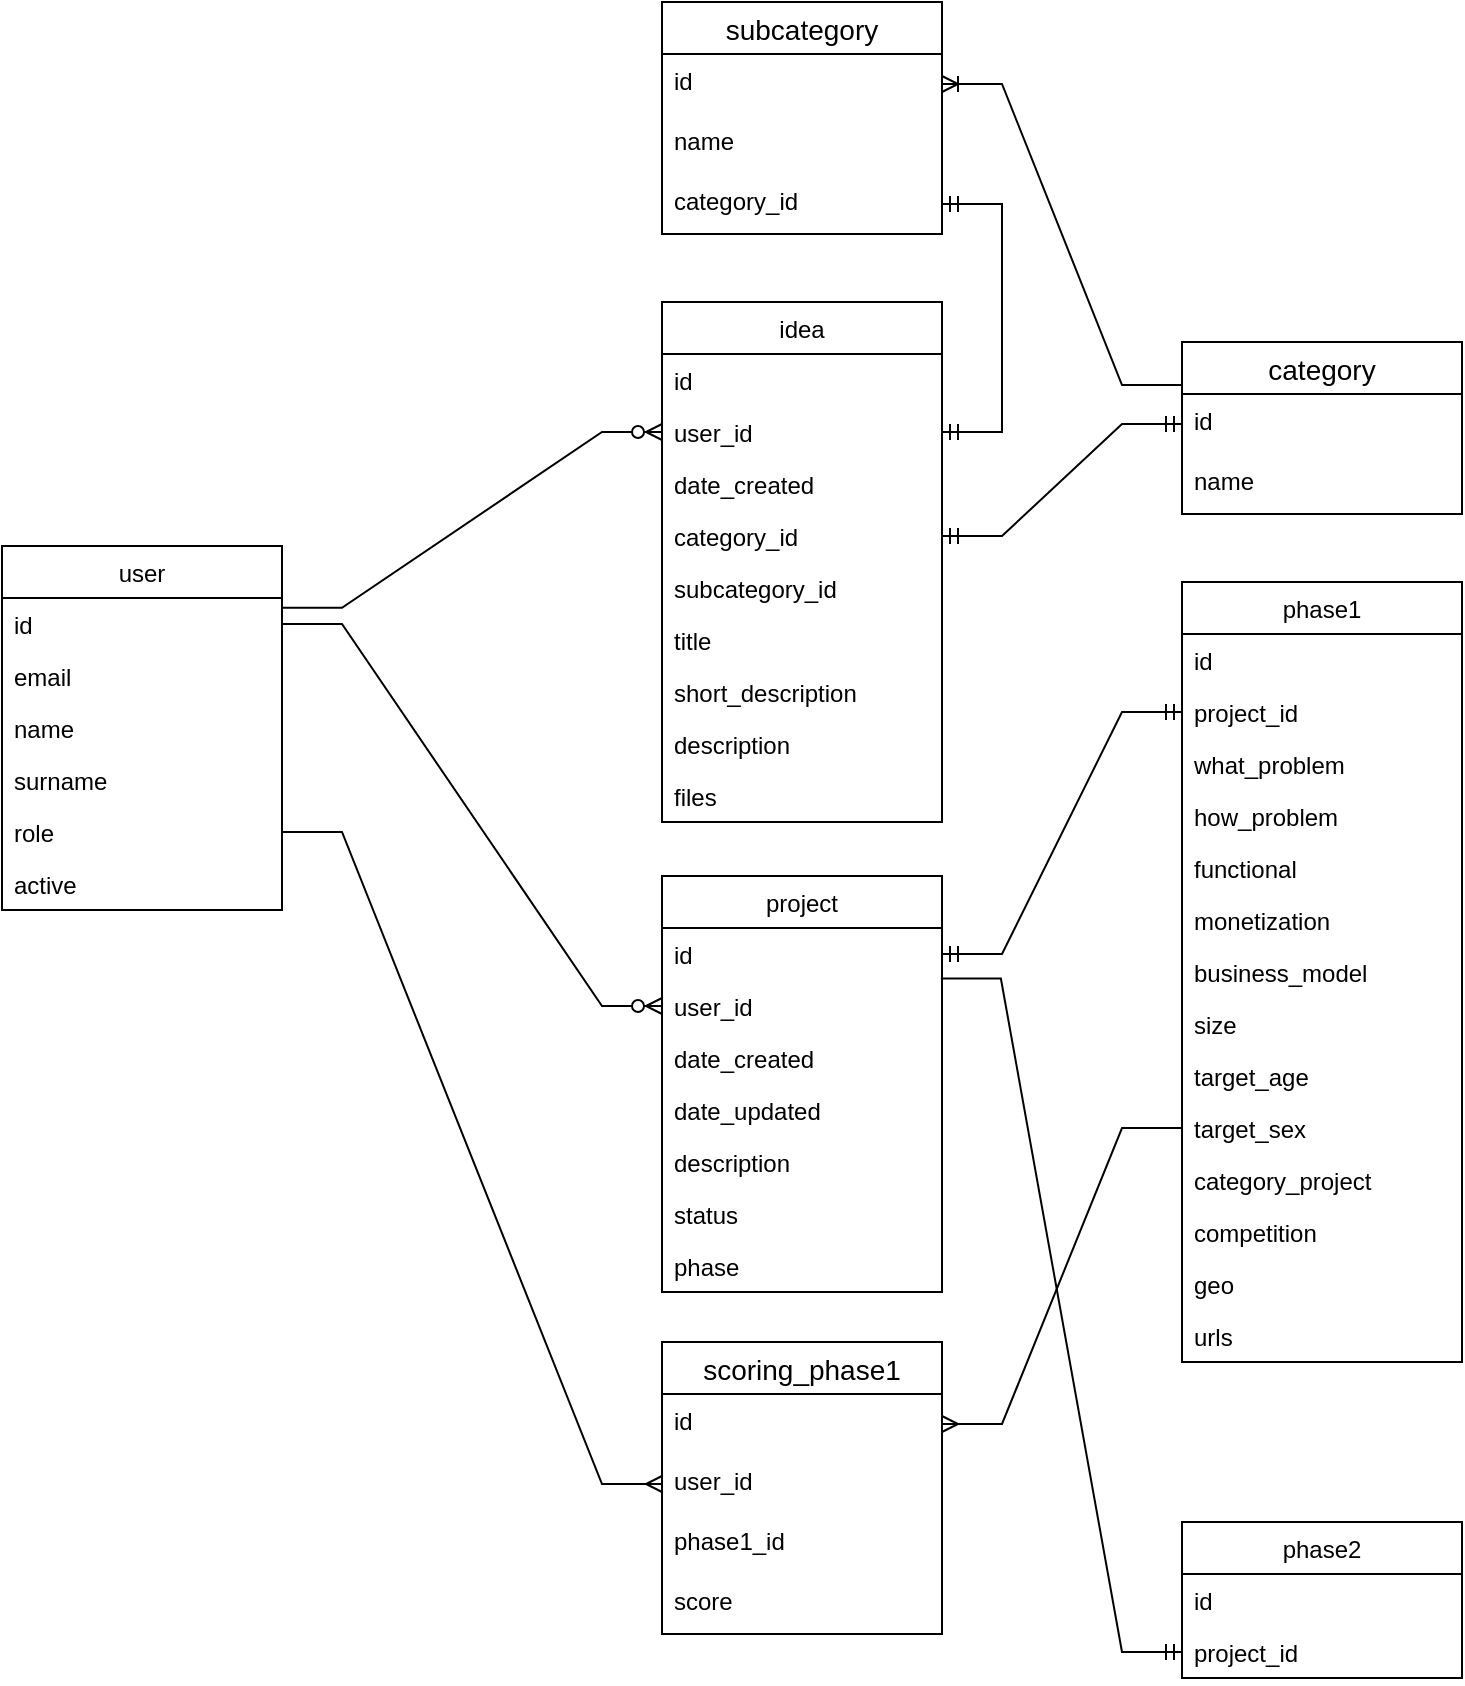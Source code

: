 <mxfile version="16.5.2" type="github">
  <diagram id="hWVYBPfHc0cNsVGmWsZn" name="Page-1">
    <mxGraphModel dx="860" dy="1727" grid="1" gridSize="10" guides="1" tooltips="1" connect="1" arrows="1" fold="1" page="1" pageScale="1" pageWidth="827" pageHeight="1169" math="0" shadow="0">
      <root>
        <mxCell id="0" />
        <mxCell id="1" parent="0" />
        <mxCell id="VwJRzFAZXsZiMkiJSRUb-1" value="user" style="swimlane;fontStyle=0;childLayout=stackLayout;horizontal=1;startSize=26;fillColor=none;horizontalStack=0;resizeParent=1;resizeParentMax=0;resizeLast=0;collapsible=1;marginBottom=0;" parent="1" vertex="1">
          <mxGeometry x="30" y="112" width="140" height="182" as="geometry" />
        </mxCell>
        <mxCell id="VwJRzFAZXsZiMkiJSRUb-2" value="id" style="text;strokeColor=none;fillColor=none;align=left;verticalAlign=top;spacingLeft=4;spacingRight=4;overflow=hidden;rotatable=0;points=[[0,0.5],[1,0.5]];portConstraint=eastwest;" parent="VwJRzFAZXsZiMkiJSRUb-1" vertex="1">
          <mxGeometry y="26" width="140" height="26" as="geometry" />
        </mxCell>
        <mxCell id="VwJRzFAZXsZiMkiJSRUb-3" value="email" style="text;strokeColor=none;fillColor=none;align=left;verticalAlign=top;spacingLeft=4;spacingRight=4;overflow=hidden;rotatable=0;points=[[0,0.5],[1,0.5]];portConstraint=eastwest;" parent="VwJRzFAZXsZiMkiJSRUb-1" vertex="1">
          <mxGeometry y="52" width="140" height="26" as="geometry" />
        </mxCell>
        <mxCell id="VwJRzFAZXsZiMkiJSRUb-4" value="name" style="text;strokeColor=none;fillColor=none;align=left;verticalAlign=top;spacingLeft=4;spacingRight=4;overflow=hidden;rotatable=0;points=[[0,0.5],[1,0.5]];portConstraint=eastwest;" parent="VwJRzFAZXsZiMkiJSRUb-1" vertex="1">
          <mxGeometry y="78" width="140" height="26" as="geometry" />
        </mxCell>
        <mxCell id="VwJRzFAZXsZiMkiJSRUb-5" value="surname" style="text;strokeColor=none;fillColor=none;align=left;verticalAlign=top;spacingLeft=4;spacingRight=4;overflow=hidden;rotatable=0;points=[[0,0.5],[1,0.5]];portConstraint=eastwest;" parent="VwJRzFAZXsZiMkiJSRUb-1" vertex="1">
          <mxGeometry y="104" width="140" height="26" as="geometry" />
        </mxCell>
        <mxCell id="VwJRzFAZXsZiMkiJSRUb-6" value="role" style="text;strokeColor=none;fillColor=none;align=left;verticalAlign=top;spacingLeft=4;spacingRight=4;overflow=hidden;rotatable=0;points=[[0,0.5],[1,0.5]];portConstraint=eastwest;" parent="VwJRzFAZXsZiMkiJSRUb-1" vertex="1">
          <mxGeometry y="130" width="140" height="26" as="geometry" />
        </mxCell>
        <mxCell id="VwJRzFAZXsZiMkiJSRUb-76" value="active" style="text;strokeColor=none;fillColor=none;align=left;verticalAlign=top;spacingLeft=4;spacingRight=4;overflow=hidden;rotatable=0;points=[[0,0.5],[1,0.5]];portConstraint=eastwest;" parent="VwJRzFAZXsZiMkiJSRUb-1" vertex="1">
          <mxGeometry y="156" width="140" height="26" as="geometry" />
        </mxCell>
        <mxCell id="VwJRzFAZXsZiMkiJSRUb-7" value="idea" style="swimlane;fontStyle=0;childLayout=stackLayout;horizontal=1;startSize=26;fillColor=none;horizontalStack=0;resizeParent=1;resizeParentMax=0;resizeLast=0;collapsible=1;marginBottom=0;" parent="1" vertex="1">
          <mxGeometry x="360" y="-10" width="140" height="260" as="geometry">
            <mxRectangle x="330" y="410" width="60" height="26" as="alternateBounds" />
          </mxGeometry>
        </mxCell>
        <mxCell id="VwJRzFAZXsZiMkiJSRUb-8" value="id" style="text;strokeColor=none;fillColor=none;align=left;verticalAlign=top;spacingLeft=4;spacingRight=4;overflow=hidden;rotatable=0;points=[[0,0.5],[1,0.5]];portConstraint=eastwest;" parent="VwJRzFAZXsZiMkiJSRUb-7" vertex="1">
          <mxGeometry y="26" width="140" height="26" as="geometry" />
        </mxCell>
        <mxCell id="VwJRzFAZXsZiMkiJSRUb-19" value="user_id" style="text;strokeColor=none;fillColor=none;align=left;verticalAlign=top;spacingLeft=4;spacingRight=4;overflow=hidden;rotatable=0;points=[[0,0.5],[1,0.5]];portConstraint=eastwest;" parent="VwJRzFAZXsZiMkiJSRUb-7" vertex="1">
          <mxGeometry y="52" width="140" height="26" as="geometry" />
        </mxCell>
        <mxCell id="VwJRzFAZXsZiMkiJSRUb-10" value="date_created" style="text;strokeColor=none;fillColor=none;align=left;verticalAlign=top;spacingLeft=4;spacingRight=4;overflow=hidden;rotatable=0;points=[[0,0.5],[1,0.5]];portConstraint=eastwest;" parent="VwJRzFAZXsZiMkiJSRUb-7" vertex="1">
          <mxGeometry y="78" width="140" height="26" as="geometry" />
        </mxCell>
        <mxCell id="VwJRzFAZXsZiMkiJSRUb-17" value="category_id" style="text;strokeColor=none;fillColor=none;align=left;verticalAlign=top;spacingLeft=4;spacingRight=4;overflow=hidden;rotatable=0;points=[[0,0.5],[1,0.5]];portConstraint=eastwest;" parent="VwJRzFAZXsZiMkiJSRUb-7" vertex="1">
          <mxGeometry y="104" width="140" height="26" as="geometry" />
        </mxCell>
        <mxCell id="VwJRzFAZXsZiMkiJSRUb-18" value="subcategory_id" style="text;strokeColor=none;fillColor=none;align=left;verticalAlign=top;spacingLeft=4;spacingRight=4;overflow=hidden;rotatable=0;points=[[0,0.5],[1,0.5]];portConstraint=eastwest;" parent="VwJRzFAZXsZiMkiJSRUb-7" vertex="1">
          <mxGeometry y="130" width="140" height="26" as="geometry" />
        </mxCell>
        <mxCell id="VwJRzFAZXsZiMkiJSRUb-9" value="title" style="text;strokeColor=none;fillColor=none;align=left;verticalAlign=top;spacingLeft=4;spacingRight=4;overflow=hidden;rotatable=0;points=[[0,0.5],[1,0.5]];portConstraint=eastwest;" parent="VwJRzFAZXsZiMkiJSRUb-7" vertex="1">
          <mxGeometry y="156" width="140" height="26" as="geometry" />
        </mxCell>
        <mxCell id="VwJRzFAZXsZiMkiJSRUb-26" value="short_description" style="text;strokeColor=none;fillColor=none;align=left;verticalAlign=top;spacingLeft=4;spacingRight=4;overflow=hidden;rotatable=0;points=[[0,0.5],[1,0.5]];portConstraint=eastwest;" parent="VwJRzFAZXsZiMkiJSRUb-7" vertex="1">
          <mxGeometry y="182" width="140" height="26" as="geometry" />
        </mxCell>
        <mxCell id="VwJRzFAZXsZiMkiJSRUb-20" value="description" style="text;strokeColor=none;fillColor=none;align=left;verticalAlign=top;spacingLeft=4;spacingRight=4;overflow=hidden;rotatable=0;points=[[0,0.5],[1,0.5]];portConstraint=eastwest;" parent="VwJRzFAZXsZiMkiJSRUb-7" vertex="1">
          <mxGeometry y="208" width="140" height="26" as="geometry" />
        </mxCell>
        <mxCell id="VwJRzFAZXsZiMkiJSRUb-21" value="files" style="text;strokeColor=none;fillColor=none;align=left;verticalAlign=top;spacingLeft=4;spacingRight=4;overflow=hidden;rotatable=0;points=[[0,0.5],[1,0.5]];portConstraint=eastwest;" parent="VwJRzFAZXsZiMkiJSRUb-7" vertex="1">
          <mxGeometry y="234" width="140" height="26" as="geometry" />
        </mxCell>
        <mxCell id="VwJRzFAZXsZiMkiJSRUb-11" value="project" style="swimlane;fontStyle=0;childLayout=stackLayout;horizontal=1;startSize=26;fillColor=none;horizontalStack=0;resizeParent=1;resizeParentMax=0;resizeLast=0;collapsible=1;marginBottom=0;" parent="1" vertex="1">
          <mxGeometry x="360" y="277" width="140" height="208" as="geometry">
            <mxRectangle x="310" y="138" width="70" height="26" as="alternateBounds" />
          </mxGeometry>
        </mxCell>
        <mxCell id="VwJRzFAZXsZiMkiJSRUb-12" value="id" style="text;strokeColor=none;fillColor=none;align=left;verticalAlign=top;spacingLeft=4;spacingRight=4;overflow=hidden;rotatable=0;points=[[0,0.5],[1,0.5]];portConstraint=eastwest;" parent="VwJRzFAZXsZiMkiJSRUb-11" vertex="1">
          <mxGeometry y="26" width="140" height="26" as="geometry" />
        </mxCell>
        <mxCell id="VwJRzFAZXsZiMkiJSRUb-13" value="user_id" style="text;strokeColor=none;fillColor=none;align=left;verticalAlign=top;spacingLeft=4;spacingRight=4;overflow=hidden;rotatable=0;points=[[0,0.5],[1,0.5]];portConstraint=eastwest;" parent="VwJRzFAZXsZiMkiJSRUb-11" vertex="1">
          <mxGeometry y="52" width="140" height="26" as="geometry" />
        </mxCell>
        <mxCell id="VwJRzFAZXsZiMkiJSRUb-14" value="date_created" style="text;strokeColor=none;fillColor=none;align=left;verticalAlign=top;spacingLeft=4;spacingRight=4;overflow=hidden;rotatable=0;points=[[0,0.5],[1,0.5]];portConstraint=eastwest;" parent="VwJRzFAZXsZiMkiJSRUb-11" vertex="1">
          <mxGeometry y="78" width="140" height="26" as="geometry" />
        </mxCell>
        <mxCell id="VwJRzFAZXsZiMkiJSRUb-29" value="date_updated" style="text;strokeColor=none;fillColor=none;align=left;verticalAlign=top;spacingLeft=4;spacingRight=4;overflow=hidden;rotatable=0;points=[[0,0.5],[1,0.5]];portConstraint=eastwest;" parent="VwJRzFAZXsZiMkiJSRUb-11" vertex="1">
          <mxGeometry y="104" width="140" height="26" as="geometry" />
        </mxCell>
        <mxCell id="VwJRzFAZXsZiMkiJSRUb-30" value="description" style="text;strokeColor=none;fillColor=none;align=left;verticalAlign=top;spacingLeft=4;spacingRight=4;overflow=hidden;rotatable=0;points=[[0,0.5],[1,0.5]];portConstraint=eastwest;" parent="VwJRzFAZXsZiMkiJSRUb-11" vertex="1">
          <mxGeometry y="130" width="140" height="26" as="geometry" />
        </mxCell>
        <mxCell id="VwJRzFAZXsZiMkiJSRUb-28" value="status" style="text;strokeColor=none;fillColor=none;align=left;verticalAlign=top;spacingLeft=4;spacingRight=4;overflow=hidden;rotatable=0;points=[[0,0.5],[1,0.5]];portConstraint=eastwest;" parent="VwJRzFAZXsZiMkiJSRUb-11" vertex="1">
          <mxGeometry y="156" width="140" height="26" as="geometry" />
        </mxCell>
        <mxCell id="VwJRzFAZXsZiMkiJSRUb-48" value="phase" style="text;strokeColor=none;fillColor=none;align=left;verticalAlign=top;spacingLeft=4;spacingRight=4;overflow=hidden;rotatable=0;points=[[0,0.5],[1,0.5]];portConstraint=eastwest;" parent="VwJRzFAZXsZiMkiJSRUb-11" vertex="1">
          <mxGeometry y="182" width="140" height="26" as="geometry" />
        </mxCell>
        <mxCell id="VwJRzFAZXsZiMkiJSRUb-36" value="phase1" style="swimlane;fontStyle=0;childLayout=stackLayout;horizontal=1;startSize=26;fillColor=none;horizontalStack=0;resizeParent=1;resizeParentMax=0;resizeLast=0;collapsible=1;marginBottom=0;" parent="1" vertex="1">
          <mxGeometry x="620" y="130" width="140" height="390" as="geometry">
            <mxRectangle x="540" y="130" width="70" height="26" as="alternateBounds" />
          </mxGeometry>
        </mxCell>
        <mxCell id="VwJRzFAZXsZiMkiJSRUb-37" value="id" style="text;strokeColor=none;fillColor=none;align=left;verticalAlign=top;spacingLeft=4;spacingRight=4;overflow=hidden;rotatable=0;points=[[0,0.5],[1,0.5]];portConstraint=eastwest;" parent="VwJRzFAZXsZiMkiJSRUb-36" vertex="1">
          <mxGeometry y="26" width="140" height="26" as="geometry" />
        </mxCell>
        <mxCell id="VwJRzFAZXsZiMkiJSRUb-38" value="project_id" style="text;strokeColor=none;fillColor=none;align=left;verticalAlign=top;spacingLeft=4;spacingRight=4;overflow=hidden;rotatable=0;points=[[0,0.5],[1,0.5]];portConstraint=eastwest;" parent="VwJRzFAZXsZiMkiJSRUb-36" vertex="1">
          <mxGeometry y="52" width="140" height="26" as="geometry" />
        </mxCell>
        <mxCell id="VwJRzFAZXsZiMkiJSRUb-31" value="what_problem" style="text;strokeColor=none;fillColor=none;align=left;verticalAlign=top;spacingLeft=4;spacingRight=4;overflow=hidden;rotatable=0;points=[[0,0.5],[1,0.5]];portConstraint=eastwest;" parent="VwJRzFAZXsZiMkiJSRUb-36" vertex="1">
          <mxGeometry y="78" width="140" height="26" as="geometry" />
        </mxCell>
        <mxCell id="VwJRzFAZXsZiMkiJSRUb-32" value="how_problem" style="text;strokeColor=none;fillColor=none;align=left;verticalAlign=top;spacingLeft=4;spacingRight=4;overflow=hidden;rotatable=0;points=[[0,0.5],[1,0.5]];portConstraint=eastwest;" parent="VwJRzFAZXsZiMkiJSRUb-36" vertex="1">
          <mxGeometry y="104" width="140" height="26" as="geometry" />
        </mxCell>
        <mxCell id="VwJRzFAZXsZiMkiJSRUb-33" value="functional" style="text;strokeColor=none;fillColor=none;align=left;verticalAlign=top;spacingLeft=4;spacingRight=4;overflow=hidden;rotatable=0;points=[[0,0.5],[1,0.5]];portConstraint=eastwest;" parent="VwJRzFAZXsZiMkiJSRUb-36" vertex="1">
          <mxGeometry y="130" width="140" height="26" as="geometry" />
        </mxCell>
        <mxCell id="VwJRzFAZXsZiMkiJSRUb-35" value="monetization" style="text;strokeColor=none;fillColor=none;align=left;verticalAlign=top;spacingLeft=4;spacingRight=4;overflow=hidden;rotatable=0;points=[[0,0.5],[1,0.5]];portConstraint=eastwest;" parent="VwJRzFAZXsZiMkiJSRUb-36" vertex="1">
          <mxGeometry y="156" width="140" height="26" as="geometry" />
        </mxCell>
        <mxCell id="VwJRzFAZXsZiMkiJSRUb-34" value="business_model" style="text;strokeColor=none;fillColor=none;align=left;verticalAlign=top;spacingLeft=4;spacingRight=4;overflow=hidden;rotatable=0;points=[[0,0.5],[1,0.5]];portConstraint=eastwest;" parent="VwJRzFAZXsZiMkiJSRUb-36" vertex="1">
          <mxGeometry y="182" width="140" height="26" as="geometry" />
        </mxCell>
        <mxCell id="VwJRzFAZXsZiMkiJSRUb-40" value="size" style="text;strokeColor=none;fillColor=none;align=left;verticalAlign=top;spacingLeft=4;spacingRight=4;overflow=hidden;rotatable=0;points=[[0,0.5],[1,0.5]];portConstraint=eastwest;" parent="VwJRzFAZXsZiMkiJSRUb-36" vertex="1">
          <mxGeometry y="208" width="140" height="26" as="geometry" />
        </mxCell>
        <mxCell id="VwJRzFAZXsZiMkiJSRUb-41" value="target_age" style="text;strokeColor=none;fillColor=none;align=left;verticalAlign=top;spacingLeft=4;spacingRight=4;overflow=hidden;rotatable=0;points=[[0,0.5],[1,0.5]];portConstraint=eastwest;" parent="VwJRzFAZXsZiMkiJSRUb-36" vertex="1">
          <mxGeometry y="234" width="140" height="26" as="geometry" />
        </mxCell>
        <mxCell id="VwJRzFAZXsZiMkiJSRUb-42" value="target_sex" style="text;strokeColor=none;fillColor=none;align=left;verticalAlign=top;spacingLeft=4;spacingRight=4;overflow=hidden;rotatable=0;points=[[0,0.5],[1,0.5]];portConstraint=eastwest;" parent="VwJRzFAZXsZiMkiJSRUb-36" vertex="1">
          <mxGeometry y="260" width="140" height="26" as="geometry" />
        </mxCell>
        <mxCell id="VwJRzFAZXsZiMkiJSRUb-44" value="category_project" style="text;strokeColor=none;fillColor=none;align=left;verticalAlign=top;spacingLeft=4;spacingRight=4;overflow=hidden;rotatable=0;points=[[0,0.5],[1,0.5]];portConstraint=eastwest;" parent="VwJRzFAZXsZiMkiJSRUb-36" vertex="1">
          <mxGeometry y="286" width="140" height="26" as="geometry" />
        </mxCell>
        <mxCell id="VwJRzFAZXsZiMkiJSRUb-45" value="competition" style="text;strokeColor=none;fillColor=none;align=left;verticalAlign=top;spacingLeft=4;spacingRight=4;overflow=hidden;rotatable=0;points=[[0,0.5],[1,0.5]];portConstraint=eastwest;" parent="VwJRzFAZXsZiMkiJSRUb-36" vertex="1">
          <mxGeometry y="312" width="140" height="26" as="geometry" />
        </mxCell>
        <mxCell id="VwJRzFAZXsZiMkiJSRUb-46" value="geo" style="text;strokeColor=none;fillColor=none;align=left;verticalAlign=top;spacingLeft=4;spacingRight=4;overflow=hidden;rotatable=0;points=[[0,0.5],[1,0.5]];portConstraint=eastwest;" parent="VwJRzFAZXsZiMkiJSRUb-36" vertex="1">
          <mxGeometry y="338" width="140" height="26" as="geometry" />
        </mxCell>
        <mxCell id="VwJRzFAZXsZiMkiJSRUb-47" value="urls" style="text;strokeColor=none;fillColor=none;align=left;verticalAlign=top;spacingLeft=4;spacingRight=4;overflow=hidden;rotatable=0;points=[[0,0.5],[1,0.5]];portConstraint=eastwest;" parent="VwJRzFAZXsZiMkiJSRUb-36" vertex="1">
          <mxGeometry y="364" width="140" height="26" as="geometry" />
        </mxCell>
        <mxCell id="VwJRzFAZXsZiMkiJSRUb-51" value="" style="edgeStyle=entityRelationEdgeStyle;fontSize=12;html=1;endArrow=ERzeroToMany;endFill=1;rounded=0;entryX=0;entryY=0.5;entryDx=0;entryDy=0;exitX=1;exitY=0.5;exitDx=0;exitDy=0;" parent="1" source="VwJRzFAZXsZiMkiJSRUb-2" target="VwJRzFAZXsZiMkiJSRUb-13" edge="1">
          <mxGeometry width="100" height="100" relative="1" as="geometry">
            <mxPoint x="180" y="148.182" as="sourcePoint" />
            <mxPoint x="160" y="260" as="targetPoint" />
          </mxGeometry>
        </mxCell>
        <mxCell id="VwJRzFAZXsZiMkiJSRUb-52" value="" style="edgeStyle=entityRelationEdgeStyle;fontSize=12;html=1;endArrow=ERzeroToMany;endFill=1;rounded=0;exitX=1;exitY=0.189;exitDx=0;exitDy=0;exitPerimeter=0;entryX=0;entryY=0.5;entryDx=0;entryDy=0;" parent="1" source="VwJRzFAZXsZiMkiJSRUb-2" target="VwJRzFAZXsZiMkiJSRUb-19" edge="1">
          <mxGeometry width="100" height="100" relative="1" as="geometry">
            <mxPoint x="170" y="170" as="sourcePoint" />
            <mxPoint x="270" y="70" as="targetPoint" />
          </mxGeometry>
        </mxCell>
        <mxCell id="VwJRzFAZXsZiMkiJSRUb-54" value="" style="edgeStyle=entityRelationEdgeStyle;fontSize=12;html=1;endArrow=ERmandOne;startArrow=ERmandOne;rounded=0;exitX=1;exitY=0.5;exitDx=0;exitDy=0;entryX=0;entryY=0.5;entryDx=0;entryDy=0;" parent="1" source="VwJRzFAZXsZiMkiJSRUb-12" target="VwJRzFAZXsZiMkiJSRUb-38" edge="1">
          <mxGeometry width="100" height="100" relative="1" as="geometry">
            <mxPoint x="430" y="450" as="sourcePoint" />
            <mxPoint x="530" y="350" as="targetPoint" />
          </mxGeometry>
        </mxCell>
        <mxCell id="VwJRzFAZXsZiMkiJSRUb-55" value="phase2" style="swimlane;fontStyle=0;childLayout=stackLayout;horizontal=1;startSize=26;fillColor=none;horizontalStack=0;resizeParent=1;resizeParentMax=0;resizeLast=0;collapsible=1;marginBottom=0;" parent="1" vertex="1">
          <mxGeometry x="620" y="600" width="140" height="78" as="geometry">
            <mxRectangle x="450" y="450" width="70" height="26" as="alternateBounds" />
          </mxGeometry>
        </mxCell>
        <mxCell id="VwJRzFAZXsZiMkiJSRUb-56" value="id" style="text;strokeColor=none;fillColor=none;align=left;verticalAlign=top;spacingLeft=4;spacingRight=4;overflow=hidden;rotatable=0;points=[[0,0.5],[1,0.5]];portConstraint=eastwest;" parent="VwJRzFAZXsZiMkiJSRUb-55" vertex="1">
          <mxGeometry y="26" width="140" height="26" as="geometry" />
        </mxCell>
        <mxCell id="VwJRzFAZXsZiMkiJSRUb-57" value="project_id" style="text;strokeColor=none;fillColor=none;align=left;verticalAlign=top;spacingLeft=4;spacingRight=4;overflow=hidden;rotatable=0;points=[[0,0.5],[1,0.5]];portConstraint=eastwest;" parent="VwJRzFAZXsZiMkiJSRUb-55" vertex="1">
          <mxGeometry y="52" width="140" height="26" as="geometry" />
        </mxCell>
        <mxCell id="VwJRzFAZXsZiMkiJSRUb-77" value="" style="edgeStyle=entityRelationEdgeStyle;fontSize=12;html=1;endArrow=ERmandOne;rounded=0;exitX=0.996;exitY=-0.029;exitDx=0;exitDy=0;exitPerimeter=0;entryX=0;entryY=0.5;entryDx=0;entryDy=0;" parent="1" source="VwJRzFAZXsZiMkiJSRUb-13" target="VwJRzFAZXsZiMkiJSRUb-57" edge="1">
          <mxGeometry width="100" height="100" relative="1" as="geometry">
            <mxPoint x="270" y="750" as="sourcePoint" />
            <mxPoint x="370" y="650" as="targetPoint" />
          </mxGeometry>
        </mxCell>
        <mxCell id="VwJRzFAZXsZiMkiJSRUb-78" value="category" style="swimlane;fontStyle=0;childLayout=stackLayout;horizontal=1;startSize=26;horizontalStack=0;resizeParent=1;resizeParentMax=0;resizeLast=0;collapsible=1;marginBottom=0;align=center;fontSize=14;" parent="1" vertex="1">
          <mxGeometry x="620" y="10" width="140" height="86" as="geometry" />
        </mxCell>
        <mxCell id="VwJRzFAZXsZiMkiJSRUb-79" value="id" style="text;strokeColor=none;fillColor=none;spacingLeft=4;spacingRight=4;overflow=hidden;rotatable=0;points=[[0,0.5],[1,0.5]];portConstraint=eastwest;fontSize=12;" parent="VwJRzFAZXsZiMkiJSRUb-78" vertex="1">
          <mxGeometry y="26" width="140" height="30" as="geometry" />
        </mxCell>
        <mxCell id="VwJRzFAZXsZiMkiJSRUb-80" value="name" style="text;strokeColor=none;fillColor=none;spacingLeft=4;spacingRight=4;overflow=hidden;rotatable=0;points=[[0,0.5],[1,0.5]];portConstraint=eastwest;fontSize=12;" parent="VwJRzFAZXsZiMkiJSRUb-78" vertex="1">
          <mxGeometry y="56" width="140" height="30" as="geometry" />
        </mxCell>
        <mxCell id="VwJRzFAZXsZiMkiJSRUb-82" value="subcategory" style="swimlane;fontStyle=0;childLayout=stackLayout;horizontal=1;startSize=26;horizontalStack=0;resizeParent=1;resizeParentMax=0;resizeLast=0;collapsible=1;marginBottom=0;align=center;fontSize=14;" parent="1" vertex="1">
          <mxGeometry x="360" y="-160" width="140" height="116" as="geometry" />
        </mxCell>
        <mxCell id="VwJRzFAZXsZiMkiJSRUb-83" value="id" style="text;strokeColor=none;fillColor=none;spacingLeft=4;spacingRight=4;overflow=hidden;rotatable=0;points=[[0,0.5],[1,0.5]];portConstraint=eastwest;fontSize=12;" parent="VwJRzFAZXsZiMkiJSRUb-82" vertex="1">
          <mxGeometry y="26" width="140" height="30" as="geometry" />
        </mxCell>
        <mxCell id="VwJRzFAZXsZiMkiJSRUb-84" value="name" style="text;strokeColor=none;fillColor=none;spacingLeft=4;spacingRight=4;overflow=hidden;rotatable=0;points=[[0,0.5],[1,0.5]];portConstraint=eastwest;fontSize=12;" parent="VwJRzFAZXsZiMkiJSRUb-82" vertex="1">
          <mxGeometry y="56" width="140" height="30" as="geometry" />
        </mxCell>
        <mxCell id="VwJRzFAZXsZiMkiJSRUb-85" value="category_id" style="text;strokeColor=none;fillColor=none;spacingLeft=4;spacingRight=4;overflow=hidden;rotatable=0;points=[[0,0.5],[1,0.5]];portConstraint=eastwest;fontSize=12;" parent="VwJRzFAZXsZiMkiJSRUb-82" vertex="1">
          <mxGeometry y="86" width="140" height="30" as="geometry" />
        </mxCell>
        <mxCell id="VwJRzFAZXsZiMkiJSRUb-87" value="" style="edgeStyle=entityRelationEdgeStyle;fontSize=12;html=1;endArrow=ERmandOne;startArrow=ERmandOne;rounded=0;entryX=0;entryY=0.5;entryDx=0;entryDy=0;exitX=1;exitY=0.5;exitDx=0;exitDy=0;" parent="1" target="VwJRzFAZXsZiMkiJSRUb-79" edge="1" source="VwJRzFAZXsZiMkiJSRUb-17">
          <mxGeometry width="100" height="100" relative="1" as="geometry">
            <mxPoint x="420" y="250" as="sourcePoint" />
            <mxPoint x="440" y="-110" as="targetPoint" />
          </mxGeometry>
        </mxCell>
        <mxCell id="VwJRzFAZXsZiMkiJSRUb-88" value="" style="edgeStyle=entityRelationEdgeStyle;fontSize=12;html=1;endArrow=ERmandOne;startArrow=ERmandOne;rounded=0;exitX=1;exitY=0.5;exitDx=0;exitDy=0;entryX=1;entryY=0.5;entryDx=0;entryDy=0;" parent="1" source="VwJRzFAZXsZiMkiJSRUb-19" target="VwJRzFAZXsZiMkiJSRUb-85" edge="1">
          <mxGeometry width="100" height="100" relative="1" as="geometry">
            <mxPoint x="430" y="290" as="sourcePoint" />
            <mxPoint x="530" y="190" as="targetPoint" />
          </mxGeometry>
        </mxCell>
        <mxCell id="VwJRzFAZXsZiMkiJSRUb-89" value="" style="edgeStyle=entityRelationEdgeStyle;fontSize=12;html=1;endArrow=ERoneToMany;rounded=0;exitX=0;exitY=0.25;exitDx=0;exitDy=0;entryX=1;entryY=0.5;entryDx=0;entryDy=0;" parent="1" source="VwJRzFAZXsZiMkiJSRUb-78" target="VwJRzFAZXsZiMkiJSRUb-83" edge="1">
          <mxGeometry width="100" height="100" relative="1" as="geometry">
            <mxPoint x="570" y="-30" as="sourcePoint" />
            <mxPoint x="670" y="-130" as="targetPoint" />
          </mxGeometry>
        </mxCell>
        <mxCell id="VwJRzFAZXsZiMkiJSRUb-98" value="scoring_phase1" style="swimlane;fontStyle=0;childLayout=stackLayout;horizontal=1;startSize=26;horizontalStack=0;resizeParent=1;resizeParentMax=0;resizeLast=0;collapsible=1;marginBottom=0;align=center;fontSize=14;" parent="1" vertex="1">
          <mxGeometry x="360" y="510" width="140" height="146" as="geometry" />
        </mxCell>
        <mxCell id="VwJRzFAZXsZiMkiJSRUb-99" value="id" style="text;strokeColor=none;fillColor=none;spacingLeft=4;spacingRight=4;overflow=hidden;rotatable=0;points=[[0,0.5],[1,0.5]];portConstraint=eastwest;fontSize=12;" parent="VwJRzFAZXsZiMkiJSRUb-98" vertex="1">
          <mxGeometry y="26" width="140" height="30" as="geometry" />
        </mxCell>
        <mxCell id="VwJRzFAZXsZiMkiJSRUb-100" value="user_id" style="text;strokeColor=none;fillColor=none;spacingLeft=4;spacingRight=4;overflow=hidden;rotatable=0;points=[[0,0.5],[1,0.5]];portConstraint=eastwest;fontSize=12;" parent="VwJRzFAZXsZiMkiJSRUb-98" vertex="1">
          <mxGeometry y="56" width="140" height="30" as="geometry" />
        </mxCell>
        <mxCell id="EXWoEiJFqFKQGypmPhs8-3" value="phase1_id" style="text;strokeColor=none;fillColor=none;spacingLeft=4;spacingRight=4;overflow=hidden;rotatable=0;points=[[0,0.5],[1,0.5]];portConstraint=eastwest;fontSize=12;" vertex="1" parent="VwJRzFAZXsZiMkiJSRUb-98">
          <mxGeometry y="86" width="140" height="30" as="geometry" />
        </mxCell>
        <mxCell id="VwJRzFAZXsZiMkiJSRUb-101" value="score" style="text;strokeColor=none;fillColor=none;spacingLeft=4;spacingRight=4;overflow=hidden;rotatable=0;points=[[0,0.5],[1,0.5]];portConstraint=eastwest;fontSize=12;" parent="VwJRzFAZXsZiMkiJSRUb-98" vertex="1">
          <mxGeometry y="116" width="140" height="30" as="geometry" />
        </mxCell>
        <mxCell id="EXWoEiJFqFKQGypmPhs8-2" value="" style="edgeStyle=entityRelationEdgeStyle;fontSize=12;html=1;endArrow=ERmany;rounded=0;entryX=1;entryY=0.5;entryDx=0;entryDy=0;" edge="1" parent="1" source="VwJRzFAZXsZiMkiJSRUb-42" target="VwJRzFAZXsZiMkiJSRUb-99">
          <mxGeometry width="100" height="100" relative="1" as="geometry">
            <mxPoint x="50" y="540" as="sourcePoint" />
            <mxPoint x="320" y="630" as="targetPoint" />
          </mxGeometry>
        </mxCell>
        <mxCell id="EXWoEiJFqFKQGypmPhs8-4" value="" style="edgeStyle=entityRelationEdgeStyle;fontSize=12;html=1;endArrow=ERmany;rounded=0;exitX=1;exitY=0.5;exitDx=0;exitDy=0;" edge="1" parent="1" source="VwJRzFAZXsZiMkiJSRUb-6" target="VwJRzFAZXsZiMkiJSRUb-100">
          <mxGeometry width="100" height="100" relative="1" as="geometry">
            <mxPoint x="210" y="410" as="sourcePoint" />
            <mxPoint x="210" y="637" as="targetPoint" />
          </mxGeometry>
        </mxCell>
      </root>
    </mxGraphModel>
  </diagram>
</mxfile>
